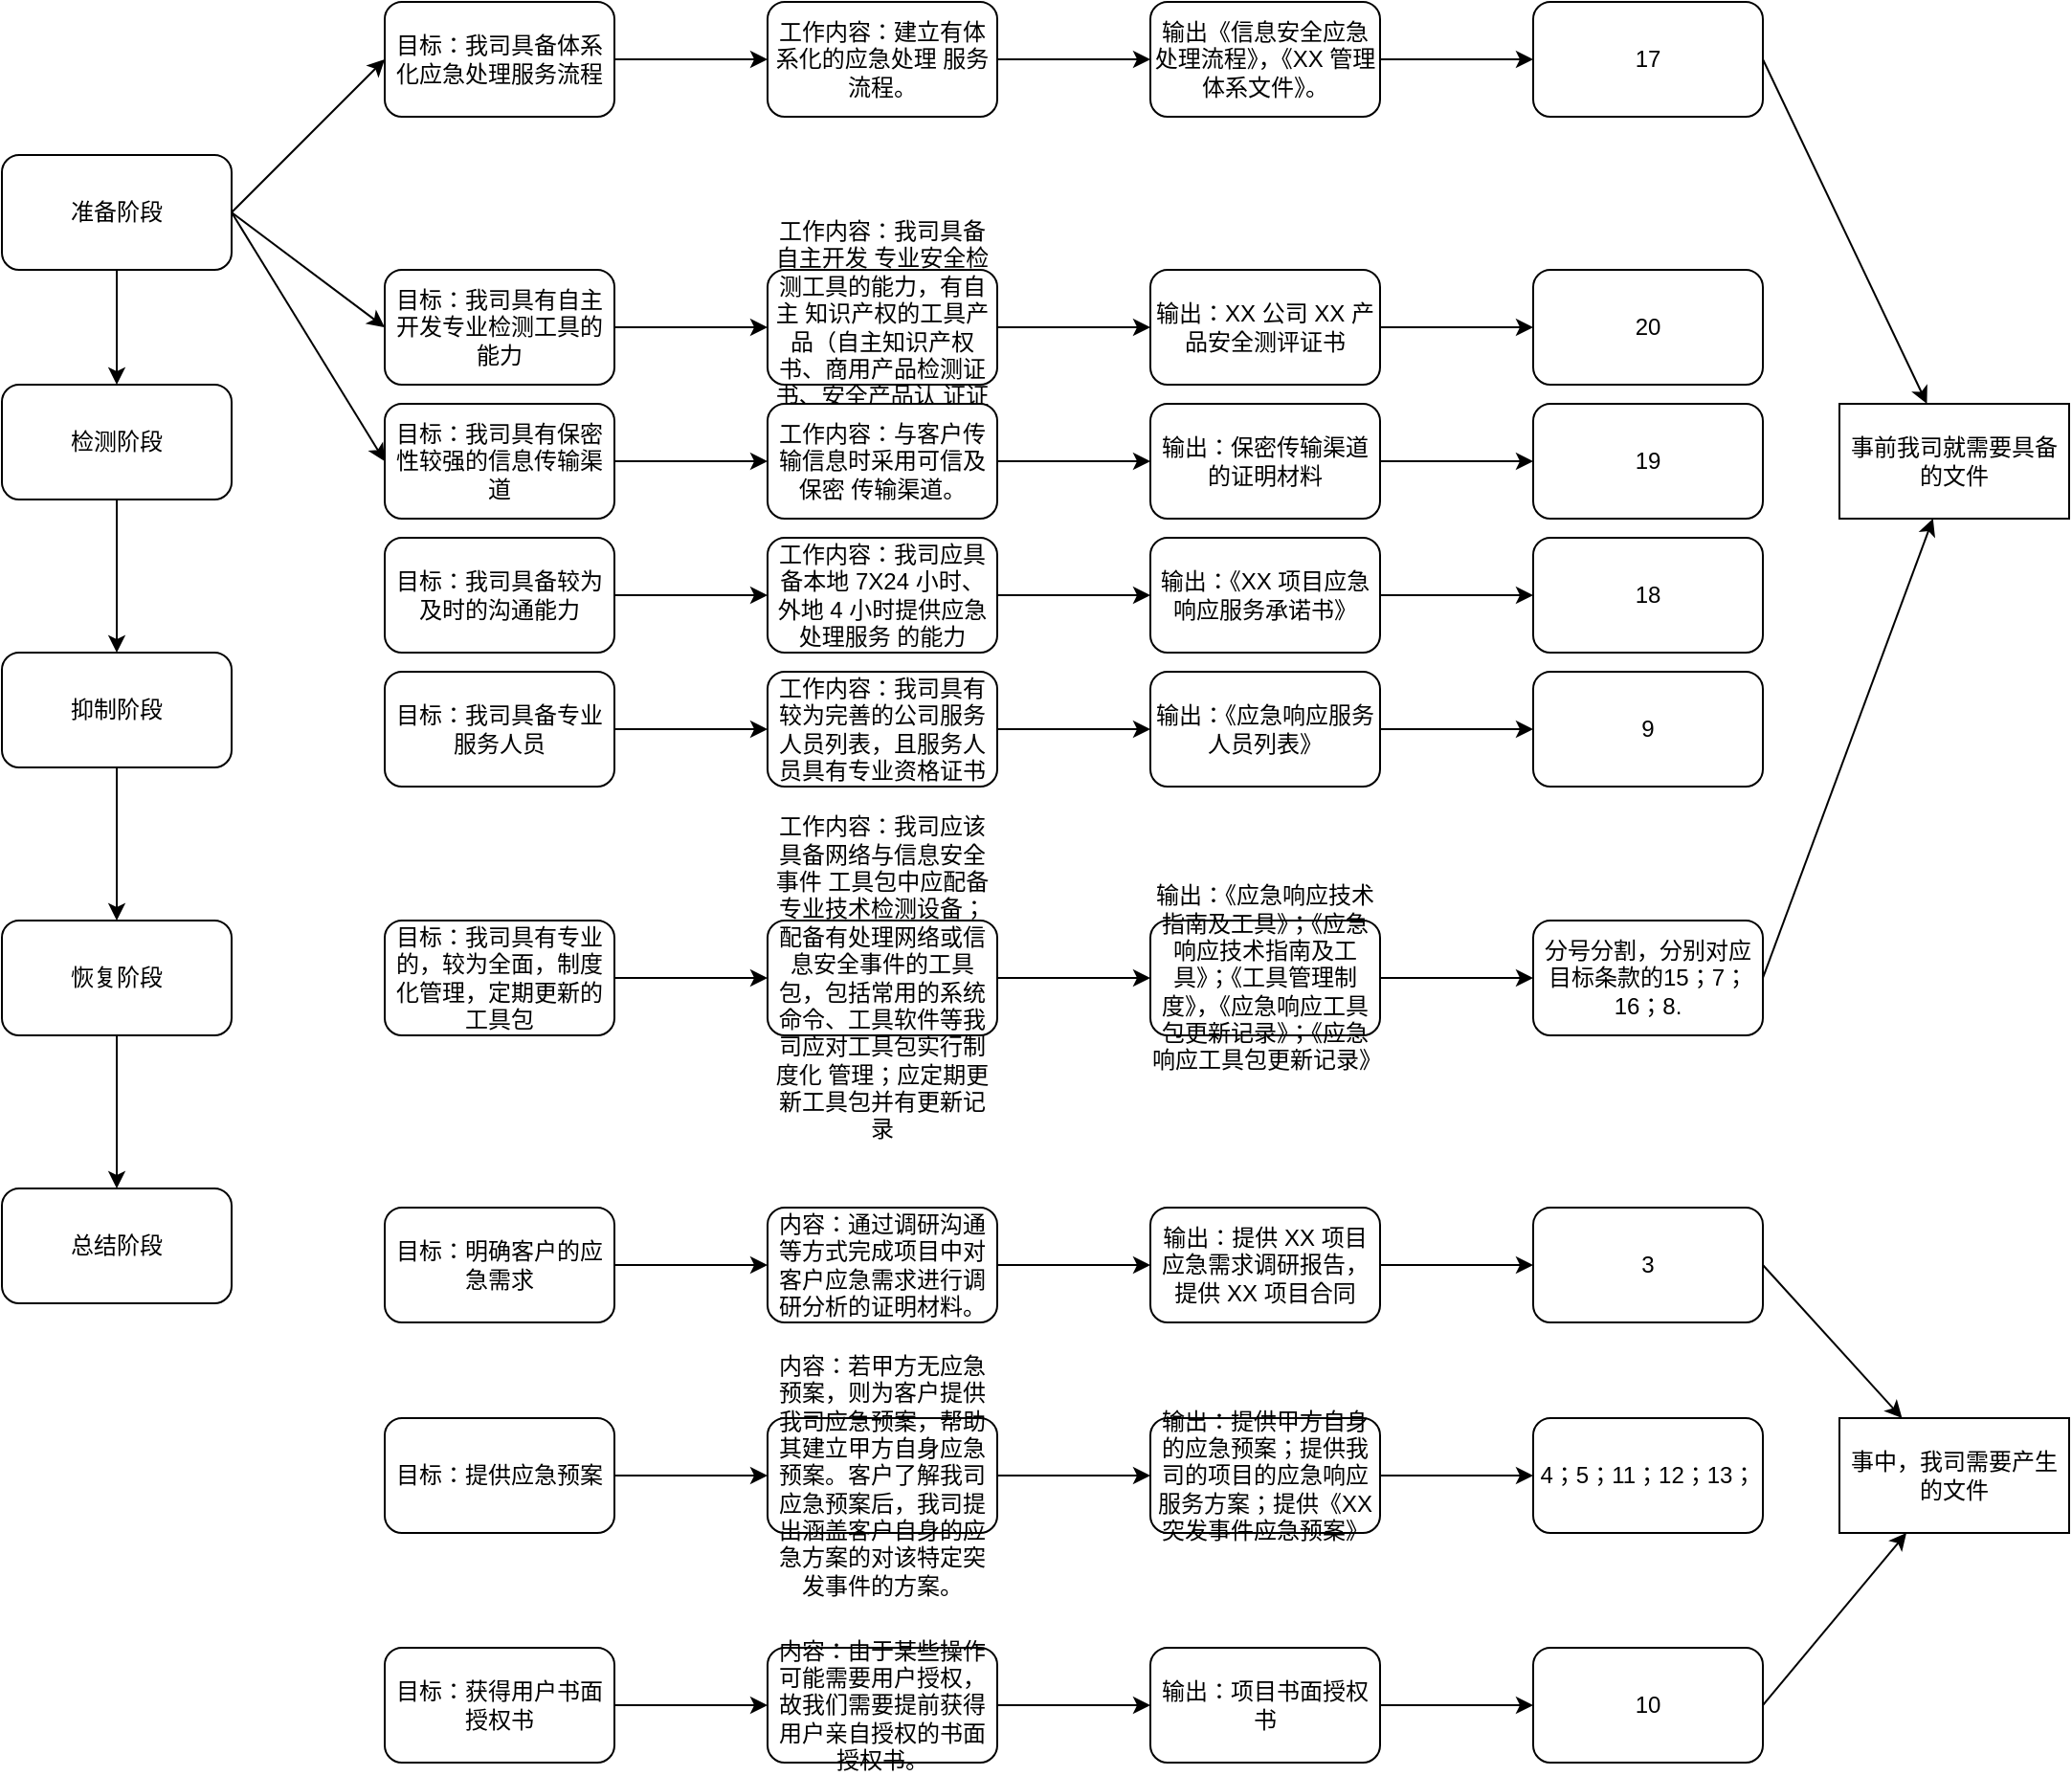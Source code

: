 <mxfile version="16.6.7" type="github"><diagram id="PsFtdZEkL7IugEdtLUar" name="Page-1"><mxGraphModel dx="676" dy="381" grid="1" gridSize="10" guides="1" tooltips="1" connect="1" arrows="1" fold="1" page="1" pageScale="1" pageWidth="850" pageHeight="1100" math="0" shadow="0"><root><mxCell id="0"/><mxCell id="1" parent="0"/><mxCell id="aiKESZ3UolnFo12rYkqo-10" value="" style="edgeStyle=orthogonalEdgeStyle;rounded=0;orthogonalLoop=1;jettySize=auto;html=1;" edge="1" parent="1" source="aiKESZ3UolnFo12rYkqo-1" target="aiKESZ3UolnFo12rYkqo-3"><mxGeometry relative="1" as="geometry"/></mxCell><mxCell id="aiKESZ3UolnFo12rYkqo-1" value="准备阶段" style="rounded=1;whiteSpace=wrap;html=1;" vertex="1" parent="1"><mxGeometry x="120" y="100" width="120" height="60" as="geometry"/></mxCell><mxCell id="aiKESZ3UolnFo12rYkqo-12" value="" style="edgeStyle=orthogonalEdgeStyle;rounded=0;orthogonalLoop=1;jettySize=auto;html=1;" edge="1" parent="1" source="aiKESZ3UolnFo12rYkqo-3" target="aiKESZ3UolnFo12rYkqo-11"><mxGeometry relative="1" as="geometry"/></mxCell><mxCell id="aiKESZ3UolnFo12rYkqo-3" value="检测阶段" style="rounded=1;whiteSpace=wrap;html=1;" vertex="1" parent="1"><mxGeometry x="120" y="220" width="120" height="60" as="geometry"/></mxCell><mxCell id="aiKESZ3UolnFo12rYkqo-14" value="" style="edgeStyle=orthogonalEdgeStyle;rounded=0;orthogonalLoop=1;jettySize=auto;html=1;" edge="1" parent="1" source="aiKESZ3UolnFo12rYkqo-11" target="aiKESZ3UolnFo12rYkqo-13"><mxGeometry relative="1" as="geometry"/></mxCell><mxCell id="aiKESZ3UolnFo12rYkqo-11" value="抑制阶段" style="whiteSpace=wrap;html=1;rounded=1;" vertex="1" parent="1"><mxGeometry x="120" y="360" width="120" height="60" as="geometry"/></mxCell><mxCell id="aiKESZ3UolnFo12rYkqo-16" value="" style="edgeStyle=orthogonalEdgeStyle;rounded=0;orthogonalLoop=1;jettySize=auto;html=1;" edge="1" parent="1" source="aiKESZ3UolnFo12rYkqo-13" target="aiKESZ3UolnFo12rYkqo-15"><mxGeometry relative="1" as="geometry"/></mxCell><mxCell id="aiKESZ3UolnFo12rYkqo-13" value="恢复阶段" style="whiteSpace=wrap;html=1;rounded=1;" vertex="1" parent="1"><mxGeometry x="120" y="500" width="120" height="60" as="geometry"/></mxCell><mxCell id="aiKESZ3UolnFo12rYkqo-15" value="总结阶段" style="whiteSpace=wrap;html=1;rounded=1;" vertex="1" parent="1"><mxGeometry x="120" y="640" width="120" height="60" as="geometry"/></mxCell><mxCell id="aiKESZ3UolnFo12rYkqo-22" value="" style="edgeStyle=orthogonalEdgeStyle;rounded=0;orthogonalLoop=1;jettySize=auto;html=1;" edge="1" parent="1" source="aiKESZ3UolnFo12rYkqo-19" target="aiKESZ3UolnFo12rYkqo-21"><mxGeometry relative="1" as="geometry"/></mxCell><mxCell id="aiKESZ3UolnFo12rYkqo-19" value="目标：我司具备体系化应急处理服务流程" style="whiteSpace=wrap;html=1;rounded=1;" vertex="1" parent="1"><mxGeometry x="320" y="20" width="120" height="60" as="geometry"/></mxCell><mxCell id="aiKESZ3UolnFo12rYkqo-24" value="" style="edgeStyle=orthogonalEdgeStyle;rounded=0;orthogonalLoop=1;jettySize=auto;html=1;" edge="1" parent="1" source="aiKESZ3UolnFo12rYkqo-21" target="aiKESZ3UolnFo12rYkqo-23"><mxGeometry relative="1" as="geometry"/></mxCell><mxCell id="aiKESZ3UolnFo12rYkqo-21" value="工作内容：建立有体系化的应急处理 服务流程。" style="whiteSpace=wrap;html=1;rounded=1;" vertex="1" parent="1"><mxGeometry x="520" y="20" width="120" height="60" as="geometry"/></mxCell><mxCell id="aiKESZ3UolnFo12rYkqo-26" value="" style="edgeStyle=orthogonalEdgeStyle;rounded=0;orthogonalLoop=1;jettySize=auto;html=1;" edge="1" parent="1" source="aiKESZ3UolnFo12rYkqo-23" target="aiKESZ3UolnFo12rYkqo-25"><mxGeometry relative="1" as="geometry"/></mxCell><mxCell id="aiKESZ3UolnFo12rYkqo-23" value="输出《信息安全应急处理流程》，《XX 管理体系文件》。" style="whiteSpace=wrap;html=1;rounded=1;" vertex="1" parent="1"><mxGeometry x="720" y="20" width="120" height="60" as="geometry"/></mxCell><mxCell id="aiKESZ3UolnFo12rYkqo-25" value="17" style="whiteSpace=wrap;html=1;rounded=1;" vertex="1" parent="1"><mxGeometry x="920" y="20" width="120" height="60" as="geometry"/></mxCell><mxCell id="aiKESZ3UolnFo12rYkqo-28" value="" style="edgeStyle=orthogonalEdgeStyle;rounded=0;orthogonalLoop=1;jettySize=auto;html=1;" edge="1" parent="1" source="aiKESZ3UolnFo12rYkqo-29" target="aiKESZ3UolnFo12rYkqo-31"><mxGeometry relative="1" as="geometry"/></mxCell><mxCell id="aiKESZ3UolnFo12rYkqo-29" value="目标：我司具有自主开发专业检测工具的能力" style="whiteSpace=wrap;html=1;rounded=1;" vertex="1" parent="1"><mxGeometry x="320" y="160" width="120" height="60" as="geometry"/></mxCell><mxCell id="aiKESZ3UolnFo12rYkqo-30" value="" style="edgeStyle=orthogonalEdgeStyle;rounded=0;orthogonalLoop=1;jettySize=auto;html=1;" edge="1" parent="1" source="aiKESZ3UolnFo12rYkqo-31" target="aiKESZ3UolnFo12rYkqo-33"><mxGeometry relative="1" as="geometry"/></mxCell><mxCell id="aiKESZ3UolnFo12rYkqo-31" value="工作内容：我司具备自主开发 专业安全检测工具的能力，有自主 知识产权的工具产品（自主知识产权 书、商用产品检测证书、安全产品认 证证书等）。" style="whiteSpace=wrap;html=1;rounded=1;" vertex="1" parent="1"><mxGeometry x="520" y="160" width="120" height="60" as="geometry"/></mxCell><mxCell id="aiKESZ3UolnFo12rYkqo-32" value="" style="edgeStyle=orthogonalEdgeStyle;rounded=0;orthogonalLoop=1;jettySize=auto;html=1;" edge="1" parent="1" source="aiKESZ3UolnFo12rYkqo-33" target="aiKESZ3UolnFo12rYkqo-34"><mxGeometry relative="1" as="geometry"/></mxCell><mxCell id="aiKESZ3UolnFo12rYkqo-33" value="输出：XX 公司 XX 产品安全测评证书" style="whiteSpace=wrap;html=1;rounded=1;" vertex="1" parent="1"><mxGeometry x="720" y="160" width="120" height="60" as="geometry"/></mxCell><mxCell id="aiKESZ3UolnFo12rYkqo-34" value="20" style="whiteSpace=wrap;html=1;rounded=1;" vertex="1" parent="1"><mxGeometry x="920" y="160" width="120" height="60" as="geometry"/></mxCell><mxCell id="aiKESZ3UolnFo12rYkqo-35" value="" style="endArrow=classic;html=1;rounded=0;exitX=1;exitY=0.5;exitDx=0;exitDy=0;entryX=0;entryY=0.5;entryDx=0;entryDy=0;" edge="1" parent="1" source="aiKESZ3UolnFo12rYkqo-1" target="aiKESZ3UolnFo12rYkqo-29"><mxGeometry width="50" height="50" relative="1" as="geometry"><mxPoint x="460" y="290" as="sourcePoint"/><mxPoint x="510" y="240" as="targetPoint"/></mxGeometry></mxCell><mxCell id="aiKESZ3UolnFo12rYkqo-36" value="" style="endArrow=classic;html=1;rounded=0;exitX=1;exitY=0.5;exitDx=0;exitDy=0;entryX=0;entryY=0.5;entryDx=0;entryDy=0;" edge="1" parent="1" source="aiKESZ3UolnFo12rYkqo-1" target="aiKESZ3UolnFo12rYkqo-19"><mxGeometry width="50" height="50" relative="1" as="geometry"><mxPoint x="460" y="290" as="sourcePoint"/><mxPoint x="510" y="240" as="targetPoint"/></mxGeometry></mxCell><mxCell id="aiKESZ3UolnFo12rYkqo-72" value="" style="edgeStyle=orthogonalEdgeStyle;rounded=0;orthogonalLoop=1;jettySize=auto;html=1;" edge="1" parent="1" source="aiKESZ3UolnFo12rYkqo-73" target="aiKESZ3UolnFo12rYkqo-75"><mxGeometry relative="1" as="geometry"/></mxCell><mxCell id="aiKESZ3UolnFo12rYkqo-73" value="目标：我司具有保密性较强的信息传输渠道" style="whiteSpace=wrap;html=1;rounded=1;" vertex="1" parent="1"><mxGeometry x="320" y="230" width="120" height="60" as="geometry"/></mxCell><mxCell id="aiKESZ3UolnFo12rYkqo-74" value="" style="edgeStyle=orthogonalEdgeStyle;rounded=0;orthogonalLoop=1;jettySize=auto;html=1;" edge="1" parent="1" source="aiKESZ3UolnFo12rYkqo-75" target="aiKESZ3UolnFo12rYkqo-77"><mxGeometry relative="1" as="geometry"/></mxCell><mxCell id="aiKESZ3UolnFo12rYkqo-75" value="工作内容：与客户传输信息时采用可信及保密 传输渠道。" style="whiteSpace=wrap;html=1;rounded=1;" vertex="1" parent="1"><mxGeometry x="520" y="230" width="120" height="60" as="geometry"/></mxCell><mxCell id="aiKESZ3UolnFo12rYkqo-76" value="" style="edgeStyle=orthogonalEdgeStyle;rounded=0;orthogonalLoop=1;jettySize=auto;html=1;" edge="1" parent="1" source="aiKESZ3UolnFo12rYkqo-77" target="aiKESZ3UolnFo12rYkqo-78"><mxGeometry relative="1" as="geometry"/></mxCell><mxCell id="aiKESZ3UolnFo12rYkqo-77" value="输出：保密传输渠道的证明材料" style="whiteSpace=wrap;html=1;rounded=1;" vertex="1" parent="1"><mxGeometry x="720" y="230" width="120" height="60" as="geometry"/></mxCell><mxCell id="aiKESZ3UolnFo12rYkqo-78" value="19" style="whiteSpace=wrap;html=1;rounded=1;" vertex="1" parent="1"><mxGeometry x="920" y="230" width="120" height="60" as="geometry"/></mxCell><mxCell id="aiKESZ3UolnFo12rYkqo-79" value="" style="edgeStyle=orthogonalEdgeStyle;rounded=0;orthogonalLoop=1;jettySize=auto;html=1;" edge="1" parent="1" source="aiKESZ3UolnFo12rYkqo-80" target="aiKESZ3UolnFo12rYkqo-82"><mxGeometry relative="1" as="geometry"/></mxCell><mxCell id="aiKESZ3UolnFo12rYkqo-80" value="目标：我司具备较为及时的沟通能力" style="whiteSpace=wrap;html=1;rounded=1;" vertex="1" parent="1"><mxGeometry x="320" y="300" width="120" height="60" as="geometry"/></mxCell><mxCell id="aiKESZ3UolnFo12rYkqo-81" value="" style="edgeStyle=orthogonalEdgeStyle;rounded=0;orthogonalLoop=1;jettySize=auto;html=1;" edge="1" parent="1" source="aiKESZ3UolnFo12rYkqo-82" target="aiKESZ3UolnFo12rYkqo-84"><mxGeometry relative="1" as="geometry"/></mxCell><mxCell id="aiKESZ3UolnFo12rYkqo-82" value="工作内容：我司应具备本地 7X24 小时、外地 4 小时提供应急处理服务 的能力" style="whiteSpace=wrap;html=1;rounded=1;" vertex="1" parent="1"><mxGeometry x="520" y="300" width="120" height="60" as="geometry"/></mxCell><mxCell id="aiKESZ3UolnFo12rYkqo-83" value="" style="edgeStyle=orthogonalEdgeStyle;rounded=0;orthogonalLoop=1;jettySize=auto;html=1;" edge="1" parent="1" source="aiKESZ3UolnFo12rYkqo-84" target="aiKESZ3UolnFo12rYkqo-85"><mxGeometry relative="1" as="geometry"/></mxCell><mxCell id="aiKESZ3UolnFo12rYkqo-84" value="输出：《XX 项目应急响应服务承诺书》" style="whiteSpace=wrap;html=1;rounded=1;" vertex="1" parent="1"><mxGeometry x="720" y="300" width="120" height="60" as="geometry"/></mxCell><mxCell id="aiKESZ3UolnFo12rYkqo-85" value="18" style="whiteSpace=wrap;html=1;rounded=1;" vertex="1" parent="1"><mxGeometry x="920" y="300" width="120" height="60" as="geometry"/></mxCell><mxCell id="aiKESZ3UolnFo12rYkqo-86" value="" style="edgeStyle=orthogonalEdgeStyle;rounded=0;orthogonalLoop=1;jettySize=auto;html=1;" edge="1" parent="1" source="aiKESZ3UolnFo12rYkqo-87" target="aiKESZ3UolnFo12rYkqo-89"><mxGeometry relative="1" as="geometry"/></mxCell><mxCell id="aiKESZ3UolnFo12rYkqo-87" value="目标：我司具备专业服务人员" style="whiteSpace=wrap;html=1;rounded=1;" vertex="1" parent="1"><mxGeometry x="320" y="370" width="120" height="60" as="geometry"/></mxCell><mxCell id="aiKESZ3UolnFo12rYkqo-88" value="" style="edgeStyle=orthogonalEdgeStyle;rounded=0;orthogonalLoop=1;jettySize=auto;html=1;" edge="1" parent="1" source="aiKESZ3UolnFo12rYkqo-89" target="aiKESZ3UolnFo12rYkqo-91"><mxGeometry relative="1" as="geometry"/></mxCell><mxCell id="aiKESZ3UolnFo12rYkqo-89" value="工作内容：我司具有较为完善的公司服务人员列表，且服务人员具有专业资格证书" style="whiteSpace=wrap;html=1;rounded=1;" vertex="1" parent="1"><mxGeometry x="520" y="370" width="120" height="60" as="geometry"/></mxCell><mxCell id="aiKESZ3UolnFo12rYkqo-90" value="" style="edgeStyle=orthogonalEdgeStyle;rounded=0;orthogonalLoop=1;jettySize=auto;html=1;" edge="1" parent="1" source="aiKESZ3UolnFo12rYkqo-91" target="aiKESZ3UolnFo12rYkqo-92"><mxGeometry relative="1" as="geometry"/></mxCell><mxCell id="aiKESZ3UolnFo12rYkqo-91" value="输出：《应急响应服务人员列表》" style="whiteSpace=wrap;html=1;rounded=1;" vertex="1" parent="1"><mxGeometry x="720" y="370" width="120" height="60" as="geometry"/></mxCell><mxCell id="aiKESZ3UolnFo12rYkqo-92" value="9" style="whiteSpace=wrap;html=1;rounded=1;" vertex="1" parent="1"><mxGeometry x="920" y="370" width="120" height="60" as="geometry"/></mxCell><mxCell id="aiKESZ3UolnFo12rYkqo-93" value="" style="edgeStyle=orthogonalEdgeStyle;rounded=0;orthogonalLoop=1;jettySize=auto;html=1;" edge="1" parent="1" source="aiKESZ3UolnFo12rYkqo-94" target="aiKESZ3UolnFo12rYkqo-96"><mxGeometry relative="1" as="geometry"/></mxCell><mxCell id="aiKESZ3UolnFo12rYkqo-94" value="目标：我司具有专业的，较为全面，制度化管理，定期更新的工具包" style="whiteSpace=wrap;html=1;rounded=1;" vertex="1" parent="1"><mxGeometry x="320" y="500" width="120" height="60" as="geometry"/></mxCell><mxCell id="aiKESZ3UolnFo12rYkqo-95" value="" style="edgeStyle=orthogonalEdgeStyle;rounded=0;orthogonalLoop=1;jettySize=auto;html=1;" edge="1" parent="1" source="aiKESZ3UolnFo12rYkqo-96" target="aiKESZ3UolnFo12rYkqo-98"><mxGeometry relative="1" as="geometry"/></mxCell><mxCell id="aiKESZ3UolnFo12rYkqo-96" value="工作内容：我司应该具备网络与信息安全事件 工具包中应配备专业技术检测设备；配备有处理网络或信息安全事件的工具 包，包括常用的系统命令、工具软件等我司应对工具包实行制度化 管理；应定期更新工具包并有更新记录" style="whiteSpace=wrap;html=1;rounded=1;" vertex="1" parent="1"><mxGeometry x="520" y="500" width="120" height="60" as="geometry"/></mxCell><mxCell id="aiKESZ3UolnFo12rYkqo-97" value="" style="edgeStyle=orthogonalEdgeStyle;rounded=0;orthogonalLoop=1;jettySize=auto;html=1;" edge="1" parent="1" source="aiKESZ3UolnFo12rYkqo-98" target="aiKESZ3UolnFo12rYkqo-99"><mxGeometry relative="1" as="geometry"/></mxCell><mxCell id="aiKESZ3UolnFo12rYkqo-98" value="输出：《应急响应技术指南及工具》；《应急响应技术指南及工具》；《工具管理制度》，《应急响应工具包更新记录》；《应急响应工具包更新记录》" style="whiteSpace=wrap;html=1;rounded=1;" vertex="1" parent="1"><mxGeometry x="720" y="500" width="120" height="60" as="geometry"/></mxCell><mxCell id="aiKESZ3UolnFo12rYkqo-99" value="分号分割，分别对应目标条款的15；7； 16；8." style="whiteSpace=wrap;html=1;rounded=1;" vertex="1" parent="1"><mxGeometry x="920" y="500" width="120" height="60" as="geometry"/></mxCell><mxCell id="aiKESZ3UolnFo12rYkqo-100" value="" style="edgeStyle=orthogonalEdgeStyle;rounded=0;orthogonalLoop=1;jettySize=auto;html=1;" edge="1" parent="1" source="aiKESZ3UolnFo12rYkqo-101" target="aiKESZ3UolnFo12rYkqo-103"><mxGeometry relative="1" as="geometry"/></mxCell><mxCell id="aiKESZ3UolnFo12rYkqo-101" value="目标：明确客户的应急需求" style="whiteSpace=wrap;html=1;rounded=1;" vertex="1" parent="1"><mxGeometry x="320" y="650" width="120" height="60" as="geometry"/></mxCell><mxCell id="aiKESZ3UolnFo12rYkqo-102" value="" style="edgeStyle=orthogonalEdgeStyle;rounded=0;orthogonalLoop=1;jettySize=auto;html=1;" edge="1" parent="1" source="aiKESZ3UolnFo12rYkqo-103" target="aiKESZ3UolnFo12rYkqo-105"><mxGeometry relative="1" as="geometry"/></mxCell><mxCell id="aiKESZ3UolnFo12rYkqo-103" value="内容：通过调研沟通等方式完成项目中对客户应急需求进行调研分析的证明材料。" style="whiteSpace=wrap;html=1;rounded=1;" vertex="1" parent="1"><mxGeometry x="520" y="650" width="120" height="60" as="geometry"/></mxCell><mxCell id="aiKESZ3UolnFo12rYkqo-104" value="" style="edgeStyle=orthogonalEdgeStyle;rounded=0;orthogonalLoop=1;jettySize=auto;html=1;" edge="1" parent="1" source="aiKESZ3UolnFo12rYkqo-105" target="aiKESZ3UolnFo12rYkqo-106"><mxGeometry relative="1" as="geometry"/></mxCell><mxCell id="aiKESZ3UolnFo12rYkqo-105" value="输出：提供 XX 项目应急需求调研报告，提供 XX 项目合同" style="whiteSpace=wrap;html=1;rounded=1;" vertex="1" parent="1"><mxGeometry x="720" y="650" width="120" height="60" as="geometry"/></mxCell><mxCell id="aiKESZ3UolnFo12rYkqo-106" value="3" style="whiteSpace=wrap;html=1;rounded=1;" vertex="1" parent="1"><mxGeometry x="920" y="650" width="120" height="60" as="geometry"/></mxCell><mxCell id="aiKESZ3UolnFo12rYkqo-107" value="" style="endArrow=classic;html=1;rounded=0;exitX=1;exitY=0.5;exitDx=0;exitDy=0;" edge="1" parent="1" source="aiKESZ3UolnFo12rYkqo-99" target="aiKESZ3UolnFo12rYkqo-109"><mxGeometry width="50" height="50" relative="1" as="geometry"><mxPoint x="1130" y="210" as="sourcePoint"/><mxPoint x="1150" y="310" as="targetPoint"/></mxGeometry></mxCell><mxCell id="aiKESZ3UolnFo12rYkqo-108" value="" style="endArrow=classic;html=1;rounded=0;exitX=1;exitY=0.5;exitDx=0;exitDy=0;" edge="1" parent="1" source="aiKESZ3UolnFo12rYkqo-25" target="aiKESZ3UolnFo12rYkqo-109"><mxGeometry width="50" height="50" relative="1" as="geometry"><mxPoint x="1080" y="120" as="sourcePoint"/><mxPoint x="1150" y="310" as="targetPoint"/><Array as="points"/></mxGeometry></mxCell><mxCell id="aiKESZ3UolnFo12rYkqo-109" value="事前我司就需要具备的文件" style="rounded=0;whiteSpace=wrap;html=1;" vertex="1" parent="1"><mxGeometry x="1080" y="230" width="120" height="60" as="geometry"/></mxCell><mxCell id="aiKESZ3UolnFo12rYkqo-110" value="" style="edgeStyle=orthogonalEdgeStyle;rounded=0;orthogonalLoop=1;jettySize=auto;html=1;" edge="1" parent="1" source="aiKESZ3UolnFo12rYkqo-111" target="aiKESZ3UolnFo12rYkqo-113"><mxGeometry relative="1" as="geometry"/></mxCell><mxCell id="aiKESZ3UolnFo12rYkqo-111" value="目标：提供应急预案" style="whiteSpace=wrap;html=1;rounded=1;" vertex="1" parent="1"><mxGeometry x="320" y="760" width="120" height="60" as="geometry"/></mxCell><mxCell id="aiKESZ3UolnFo12rYkqo-112" value="" style="edgeStyle=orthogonalEdgeStyle;rounded=0;orthogonalLoop=1;jettySize=auto;html=1;" edge="1" parent="1" source="aiKESZ3UolnFo12rYkqo-113" target="aiKESZ3UolnFo12rYkqo-115"><mxGeometry relative="1" as="geometry"/></mxCell><mxCell id="aiKESZ3UolnFo12rYkqo-113" value="内容：若甲方无应急预案，则为客户提供我司应急预案，帮助其建立甲方自身应急预案。客户了解我司应急预案后，我司提出涵盖客户自身的应急方案的对该特定突发事件的方案。" style="whiteSpace=wrap;html=1;rounded=1;" vertex="1" parent="1"><mxGeometry x="520" y="760" width="120" height="60" as="geometry"/></mxCell><mxCell id="aiKESZ3UolnFo12rYkqo-114" value="" style="edgeStyle=orthogonalEdgeStyle;rounded=0;orthogonalLoop=1;jettySize=auto;html=1;" edge="1" parent="1" source="aiKESZ3UolnFo12rYkqo-115" target="aiKESZ3UolnFo12rYkqo-116"><mxGeometry relative="1" as="geometry"/></mxCell><mxCell id="aiKESZ3UolnFo12rYkqo-115" value="输出：提供甲方自身的应急预案；提供我司的项目的应急响应服务方案；提供《XX 突发事件应急预案》" style="whiteSpace=wrap;html=1;rounded=1;" vertex="1" parent="1"><mxGeometry x="720" y="760" width="120" height="60" as="geometry"/></mxCell><mxCell id="aiKESZ3UolnFo12rYkqo-116" value="4；5；11；12；13；" style="whiteSpace=wrap;html=1;rounded=1;" vertex="1" parent="1"><mxGeometry x="920" y="760" width="120" height="60" as="geometry"/></mxCell><mxCell id="aiKESZ3UolnFo12rYkqo-119" value="" style="edgeStyle=orthogonalEdgeStyle;rounded=0;orthogonalLoop=1;jettySize=auto;html=1;" edge="1" parent="1" source="aiKESZ3UolnFo12rYkqo-120" target="aiKESZ3UolnFo12rYkqo-122"><mxGeometry relative="1" as="geometry"/></mxCell><mxCell id="aiKESZ3UolnFo12rYkqo-120" value="目标：获得用户书面授权书" style="whiteSpace=wrap;html=1;rounded=1;" vertex="1" parent="1"><mxGeometry x="320" y="880" width="120" height="60" as="geometry"/></mxCell><mxCell id="aiKESZ3UolnFo12rYkqo-121" value="" style="edgeStyle=orthogonalEdgeStyle;rounded=0;orthogonalLoop=1;jettySize=auto;html=1;" edge="1" parent="1" source="aiKESZ3UolnFo12rYkqo-122" target="aiKESZ3UolnFo12rYkqo-124"><mxGeometry relative="1" as="geometry"/></mxCell><mxCell id="aiKESZ3UolnFo12rYkqo-122" value="内容：由于某些操作可能需要用户授权，故我们需要提前获得用户亲自授权的书面授权书。" style="whiteSpace=wrap;html=1;rounded=1;" vertex="1" parent="1"><mxGeometry x="520" y="880" width="120" height="60" as="geometry"/></mxCell><mxCell id="aiKESZ3UolnFo12rYkqo-123" value="" style="edgeStyle=orthogonalEdgeStyle;rounded=0;orthogonalLoop=1;jettySize=auto;html=1;" edge="1" parent="1" source="aiKESZ3UolnFo12rYkqo-124" target="aiKESZ3UolnFo12rYkqo-125"><mxGeometry relative="1" as="geometry"/></mxCell><mxCell id="aiKESZ3UolnFo12rYkqo-124" value="输出：项目书面授权书" style="whiteSpace=wrap;html=1;rounded=1;" vertex="1" parent="1"><mxGeometry x="720" y="880" width="120" height="60" as="geometry"/></mxCell><mxCell id="aiKESZ3UolnFo12rYkqo-125" value="10" style="whiteSpace=wrap;html=1;rounded=1;" vertex="1" parent="1"><mxGeometry x="920" y="880" width="120" height="60" as="geometry"/></mxCell><mxCell id="aiKESZ3UolnFo12rYkqo-126" value="" style="endArrow=classic;html=1;rounded=0;exitX=1;exitY=0.5;exitDx=0;exitDy=0;" edge="1" parent="1" target="aiKESZ3UolnFo12rYkqo-128" source="aiKESZ3UolnFo12rYkqo-125"><mxGeometry width="50" height="50" relative="1" as="geometry"><mxPoint x="1030" y="800" as="sourcePoint"/><mxPoint x="1140" y="820" as="targetPoint"/></mxGeometry></mxCell><mxCell id="aiKESZ3UolnFo12rYkqo-127" value="" style="endArrow=classic;html=1;rounded=0;exitX=1;exitY=0.5;exitDx=0;exitDy=0;" edge="1" parent="1" target="aiKESZ3UolnFo12rYkqo-128" source="aiKESZ3UolnFo12rYkqo-106"><mxGeometry width="50" height="50" relative="1" as="geometry"><mxPoint x="1030" y="570" as="sourcePoint"/><mxPoint x="1140" y="820" as="targetPoint"/><Array as="points"/></mxGeometry></mxCell><mxCell id="aiKESZ3UolnFo12rYkqo-128" value="事中，我司需要产生的文件" style="rounded=0;whiteSpace=wrap;html=1;" vertex="1" parent="1"><mxGeometry x="1080" y="760" width="120" height="60" as="geometry"/></mxCell><mxCell id="aiKESZ3UolnFo12rYkqo-129" value="" style="endArrow=classic;html=1;rounded=0;entryX=0;entryY=0.5;entryDx=0;entryDy=0;exitX=1;exitY=0.5;exitDx=0;exitDy=0;" edge="1" parent="1" source="aiKESZ3UolnFo12rYkqo-1" target="aiKESZ3UolnFo12rYkqo-73"><mxGeometry width="50" height="50" relative="1" as="geometry"><mxPoint x="240" y="140" as="sourcePoint"/><mxPoint x="490" y="380" as="targetPoint"/></mxGeometry></mxCell></root></mxGraphModel></diagram></mxfile>
